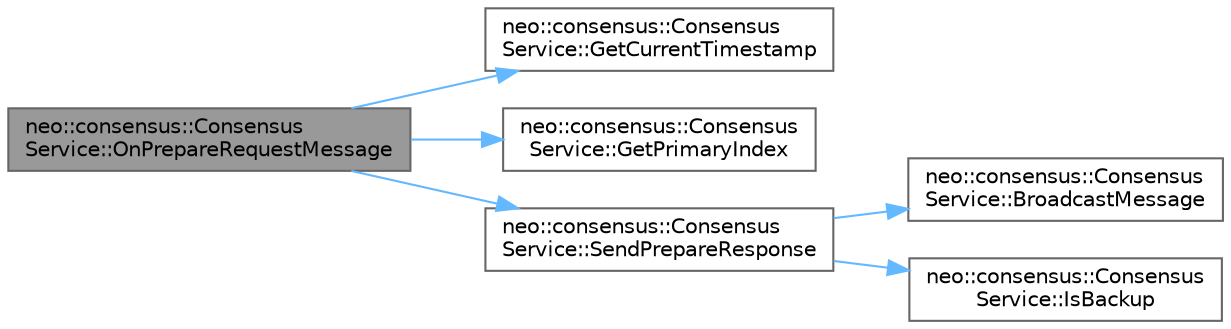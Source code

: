 digraph "neo::consensus::ConsensusService::OnPrepareRequestMessage"
{
 // LATEX_PDF_SIZE
  bgcolor="transparent";
  edge [fontname=Helvetica,fontsize=10,labelfontname=Helvetica,labelfontsize=10];
  node [fontname=Helvetica,fontsize=10,shape=box,height=0.2,width=0.4];
  rankdir="LR";
  Node1 [id="Node000001",label="neo::consensus::Consensus\lService::OnPrepareRequestMessage",height=0.2,width=0.4,color="gray40", fillcolor="grey60", style="filled", fontcolor="black",tooltip="Handles a prepare request message."];
  Node1 -> Node2 [id="edge1_Node000001_Node000002",color="steelblue1",style="solid",tooltip=" "];
  Node2 [id="Node000002",label="neo::consensus::Consensus\lService::GetCurrentTimestamp",height=0.2,width=0.4,color="grey40", fillcolor="white", style="filled",URL="$classneo_1_1consensus_1_1_consensus_service.html#aedb439ce9277df384ff3b06ffedb26c5",tooltip="Gets the current timestamp."];
  Node1 -> Node3 [id="edge2_Node000001_Node000003",color="steelblue1",style="solid",tooltip=" "];
  Node3 [id="Node000003",label="neo::consensus::Consensus\lService::GetPrimaryIndex",height=0.2,width=0.4,color="grey40", fillcolor="white", style="filled",URL="$classneo_1_1consensus_1_1_consensus_service.html#a720cf307f8a925e9f83995c076f9339c",tooltip="Gets the primary index."];
  Node1 -> Node4 [id="edge3_Node000001_Node000004",color="steelblue1",style="solid",tooltip=" "];
  Node4 [id="Node000004",label="neo::consensus::Consensus\lService::SendPrepareResponse",height=0.2,width=0.4,color="grey40", fillcolor="white", style="filled",URL="$classneo_1_1consensus_1_1_consensus_service.html#af315e249764d847e32c9f264f016258a",tooltip="Sends a prepare response."];
  Node4 -> Node5 [id="edge4_Node000004_Node000005",color="steelblue1",style="solid",tooltip=" "];
  Node5 [id="Node000005",label="neo::consensus::Consensus\lService::BroadcastMessage",height=0.2,width=0.4,color="grey40", fillcolor="white", style="filled",URL="$classneo_1_1consensus_1_1_consensus_service.html#a8ed426660e58a0c403a4eaff8f551b25",tooltip="Broadcasts a message."];
  Node4 -> Node6 [id="edge5_Node000004_Node000006",color="steelblue1",style="solid",tooltip=" "];
  Node6 [id="Node000006",label="neo::consensus::Consensus\lService::IsBackup",height=0.2,width=0.4,color="grey40", fillcolor="white", style="filled",URL="$classneo_1_1consensus_1_1_consensus_service.html#acb8307b48e7f2606bb33c5981f2937ca",tooltip="Checks if the node is backup."];
}
